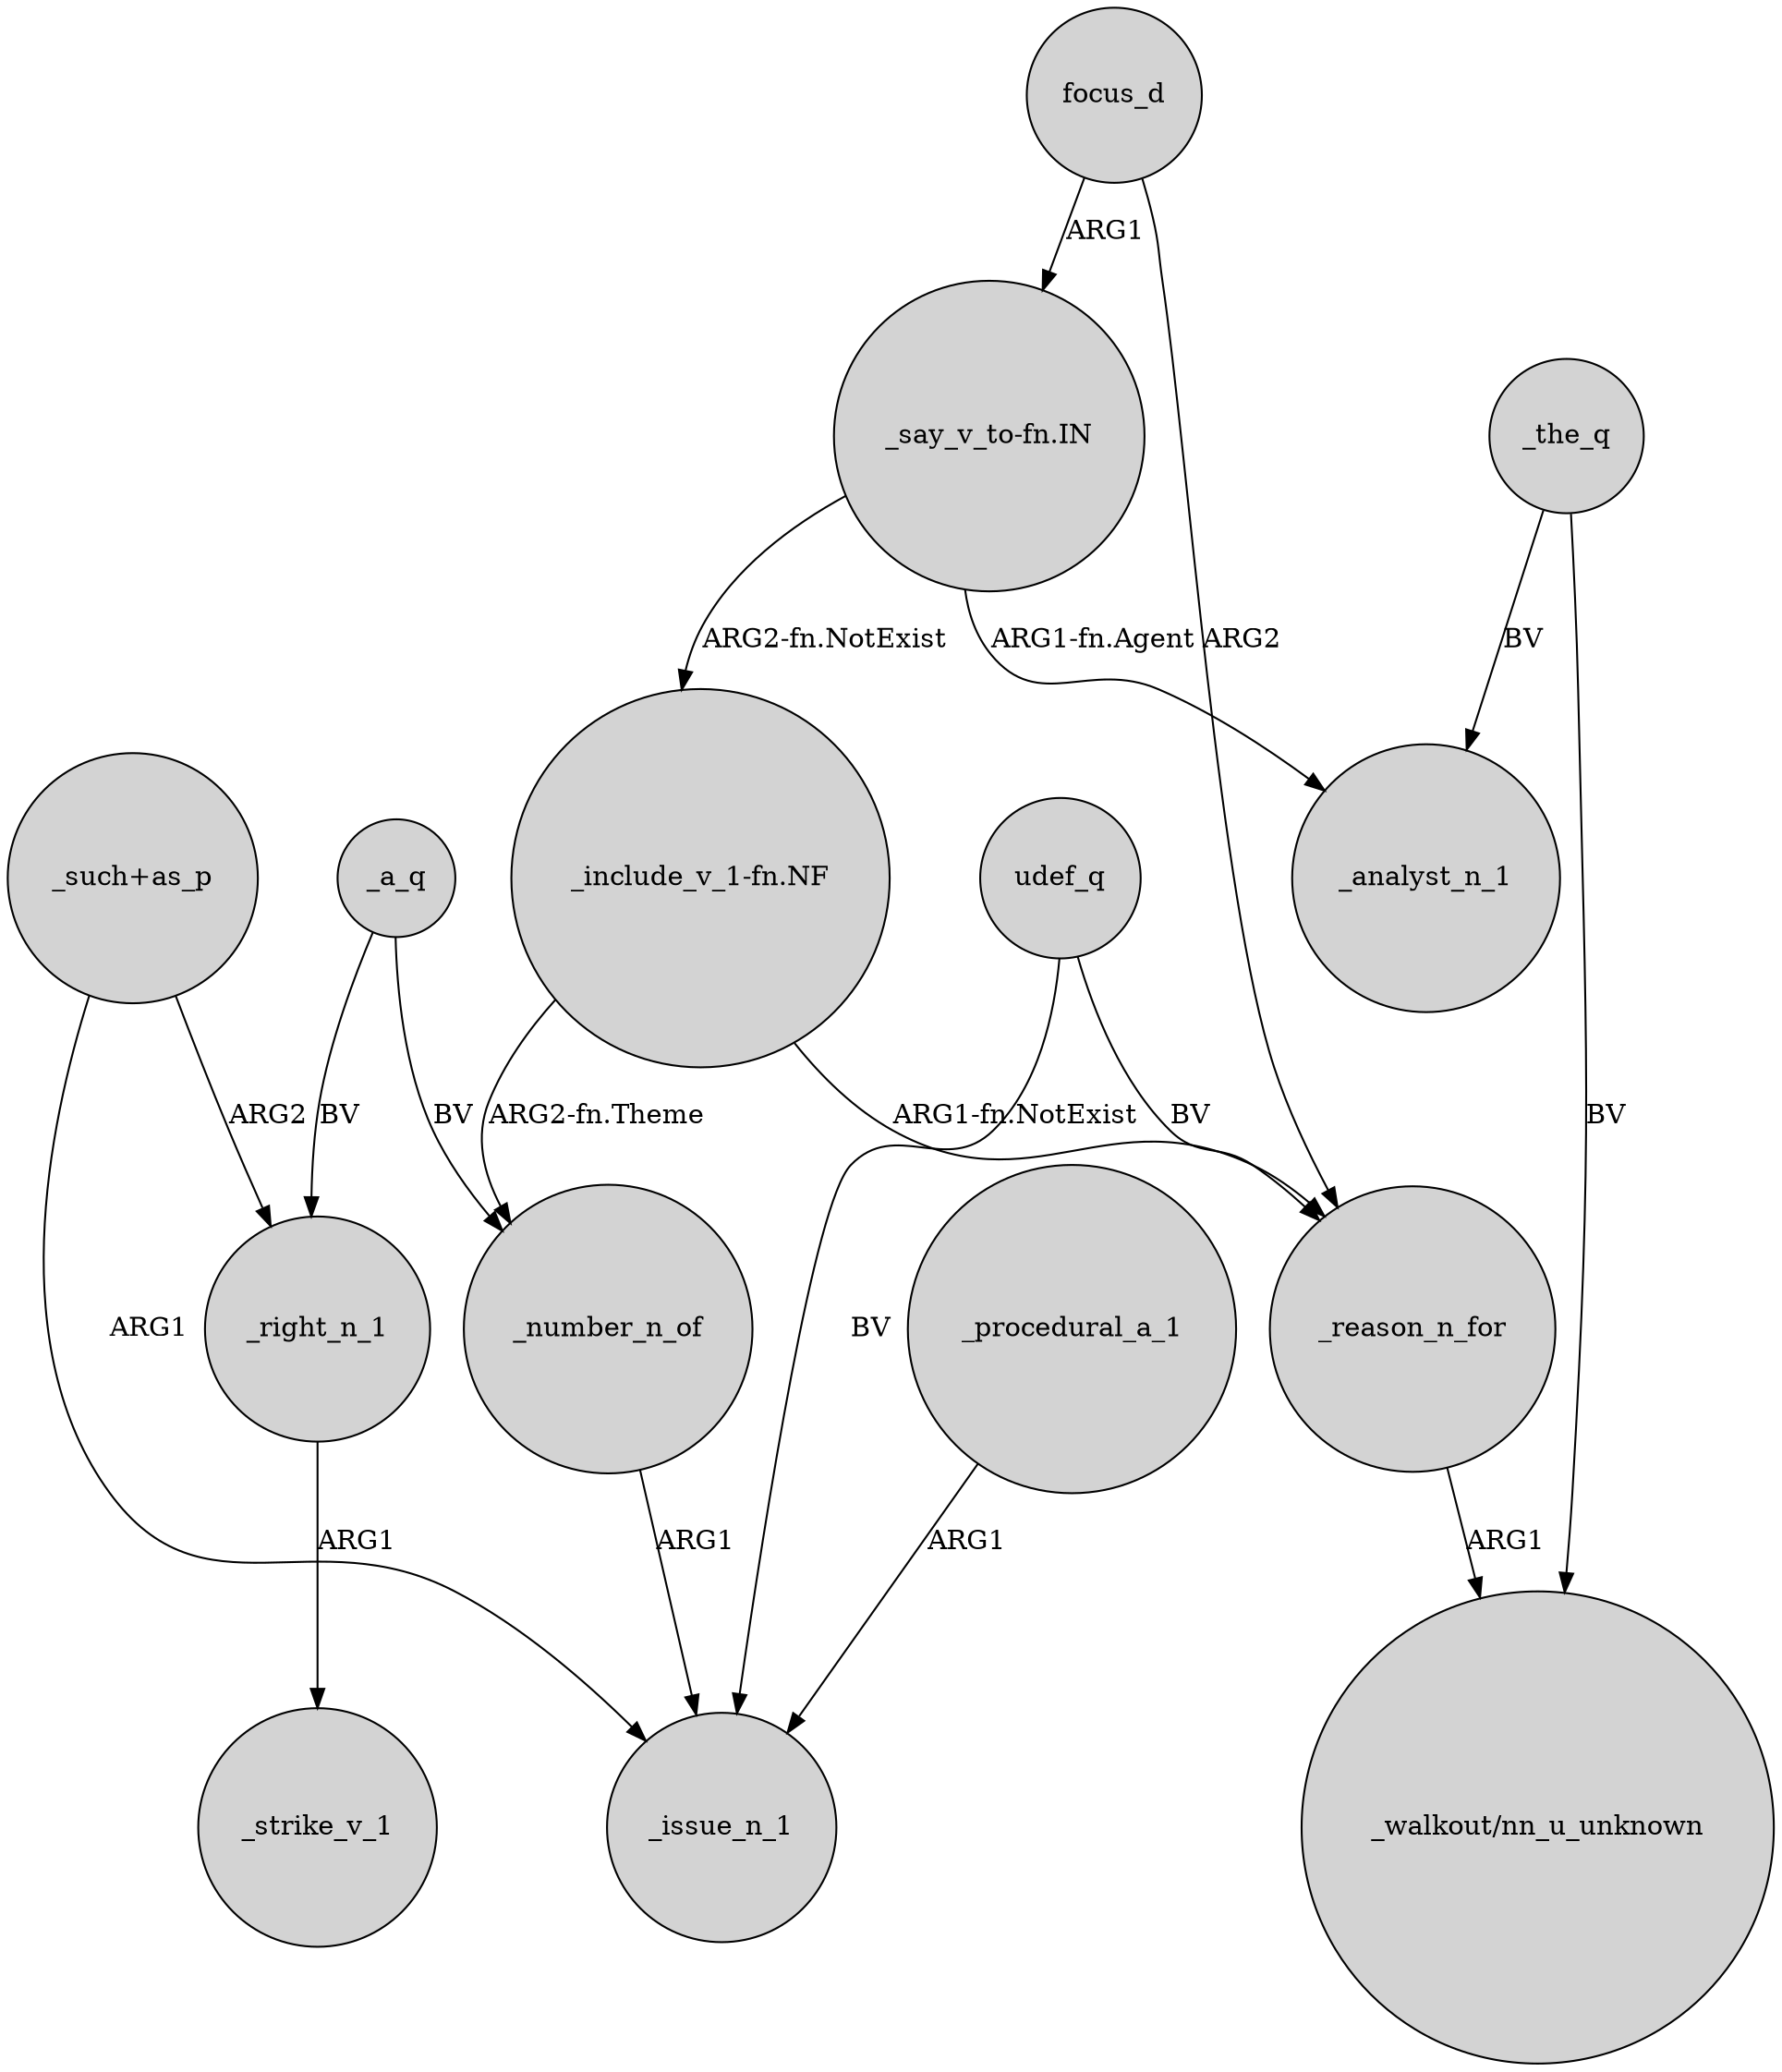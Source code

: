 digraph {
	node [shape=circle style=filled]
	_procedural_a_1 -> _issue_n_1 [label=ARG1]
	focus_d -> _reason_n_for [label=ARG2]
	"_say_v_to-fn.IN" -> "_include_v_1-fn.NF" [label="ARG2-fn.NotExist"]
	_a_q -> _right_n_1 [label=BV]
	_the_q -> _analyst_n_1 [label=BV]
	_number_n_of -> _issue_n_1 [label=ARG1]
	"_say_v_to-fn.IN" -> _analyst_n_1 [label="ARG1-fn.Agent"]
	"_include_v_1-fn.NF" -> _reason_n_for [label="ARG1-fn.NotExist"]
	"_include_v_1-fn.NF" -> _number_n_of [label="ARG2-fn.Theme"]
	_a_q -> _number_n_of [label=BV]
	udef_q -> _reason_n_for [label=BV]
	"_such+as_p" -> _issue_n_1 [label=ARG1]
	_right_n_1 -> _strike_v_1 [label=ARG1]
	udef_q -> _issue_n_1 [label=BV]
	"_such+as_p" -> _right_n_1 [label=ARG2]
	_reason_n_for -> "_walkout/nn_u_unknown" [label=ARG1]
	focus_d -> "_say_v_to-fn.IN" [label=ARG1]
	_the_q -> "_walkout/nn_u_unknown" [label=BV]
}
